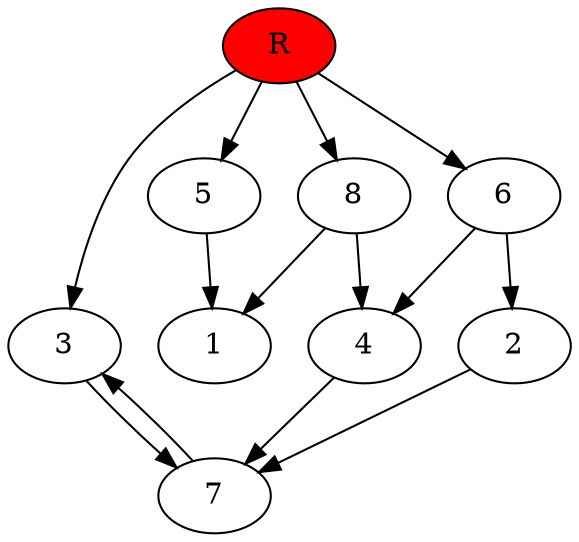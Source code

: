 digraph prb4261 {
	1
	2
	3
	4
	5
	6
	7
	8
	R [fillcolor="#ff0000" style=filled]
	2 -> 7
	3 -> 7
	4 -> 7
	5 -> 1
	6 -> 2
	6 -> 4
	7 -> 3
	8 -> 1
	8 -> 4
	R -> 3
	R -> 5
	R -> 6
	R -> 8
}
